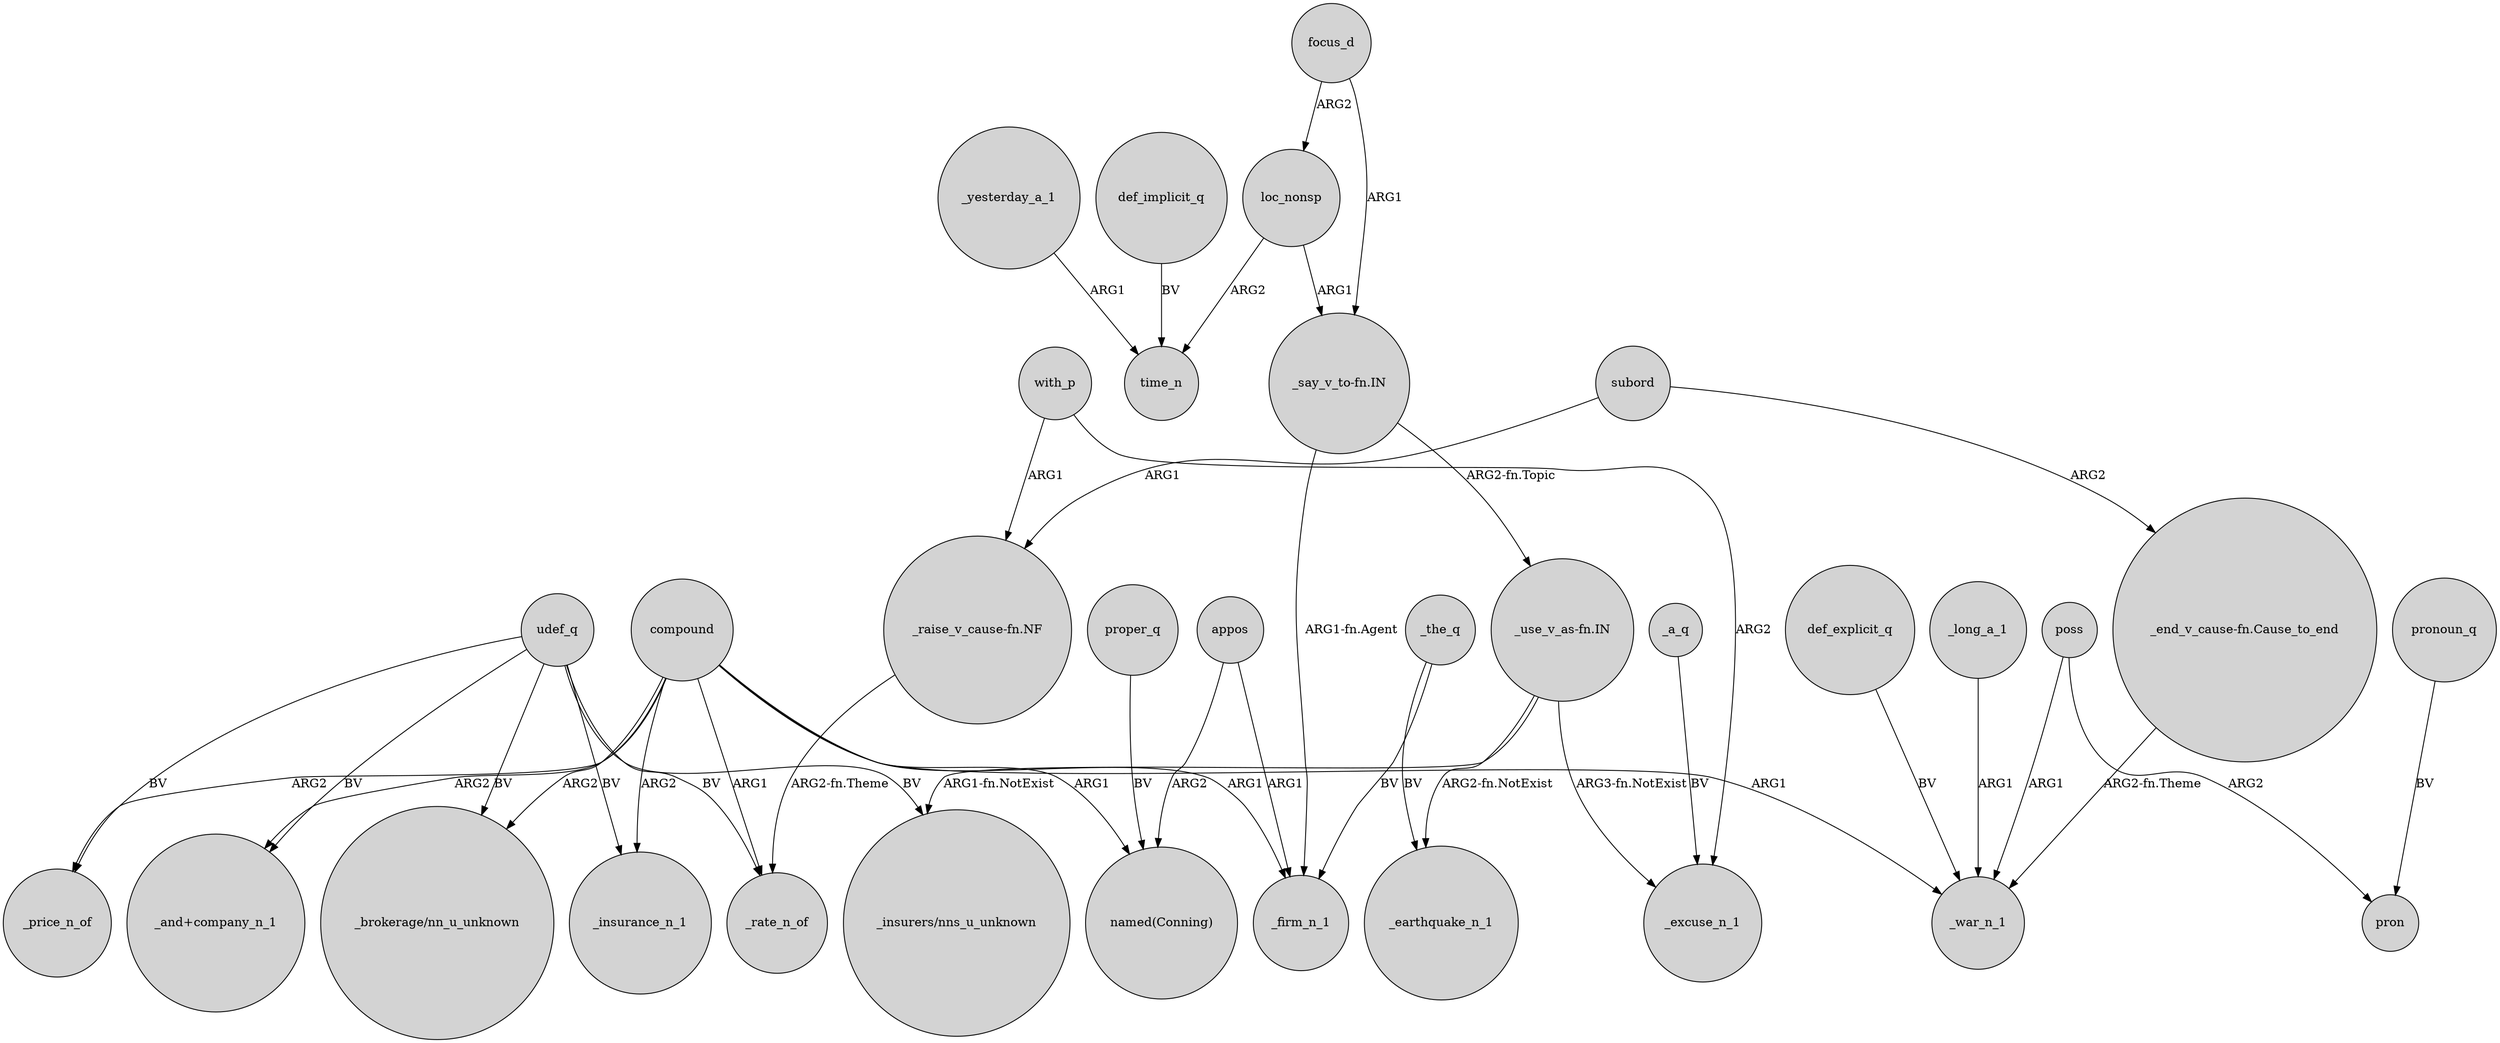 digraph {
	node [shape=circle style=filled]
	def_explicit_q -> _war_n_1 [label=BV]
	_the_q -> _earthquake_n_1 [label=BV]
	focus_d -> loc_nonsp [label=ARG2]
	_yesterday_a_1 -> time_n [label=ARG1]
	compound -> _price_n_of [label=ARG2]
	subord -> "_raise_v_cause-fn.NF" [label=ARG1]
	compound -> _insurance_n_1 [label=ARG2]
	poss -> pron [label=ARG2]
	udef_q -> _price_n_of [label=BV]
	def_implicit_q -> time_n [label=BV]
	"_use_v_as-fn.IN" -> "_insurers/nns_u_unknown" [label="ARG1-fn.NotExist"]
	udef_q -> _insurance_n_1 [label=BV]
	with_p -> "_raise_v_cause-fn.NF" [label=ARG1]
	proper_q -> "named(Conning)" [label=BV]
	compound -> _rate_n_of [label=ARG1]
	"_say_v_to-fn.IN" -> _firm_n_1 [label="ARG1-fn.Agent"]
	udef_q -> _rate_n_of [label=BV]
	compound -> "_brokerage/nn_u_unknown" [label=ARG2]
	compound -> _war_n_1 [label=ARG1]
	focus_d -> "_say_v_to-fn.IN" [label=ARG1]
	loc_nonsp -> time_n [label=ARG2]
	udef_q -> "_brokerage/nn_u_unknown" [label=BV]
	"_say_v_to-fn.IN" -> "_use_v_as-fn.IN" [label="ARG2-fn.Topic"]
	pronoun_q -> pron [label=BV]
	_a_q -> _excuse_n_1 [label=BV]
	subord -> "_end_v_cause-fn.Cause_to_end" [label=ARG2]
	compound -> "_and+company_n_1" [label=ARG2]
	loc_nonsp -> "_say_v_to-fn.IN" [label=ARG1]
	"_use_v_as-fn.IN" -> _earthquake_n_1 [label="ARG2-fn.NotExist"]
	with_p -> _excuse_n_1 [label=ARG2]
	"_end_v_cause-fn.Cause_to_end" -> _war_n_1 [label="ARG2-fn.Theme"]
	poss -> _war_n_1 [label=ARG1]
	compound -> _firm_n_1 [label=ARG1]
	appos -> "named(Conning)" [label=ARG2]
	_the_q -> _firm_n_1 [label=BV]
	udef_q -> "_and+company_n_1" [label=BV]
	udef_q -> "_insurers/nns_u_unknown" [label=BV]
	compound -> "named(Conning)" [label=ARG1]
	"_use_v_as-fn.IN" -> _excuse_n_1 [label="ARG3-fn.NotExist"]
	"_raise_v_cause-fn.NF" -> _rate_n_of [label="ARG2-fn.Theme"]
	appos -> _firm_n_1 [label=ARG1]
	_long_a_1 -> _war_n_1 [label=ARG1]
}
